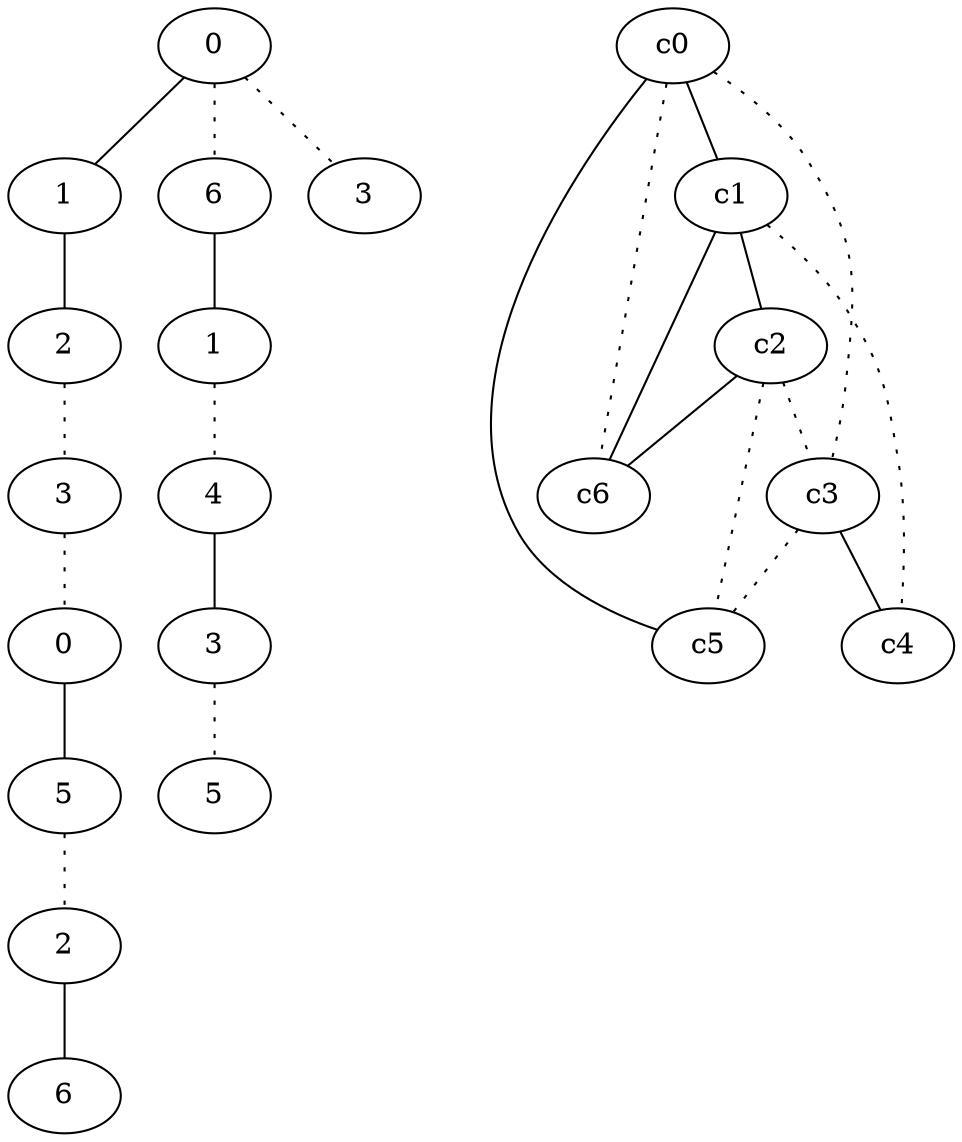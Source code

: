graph {
a0[label=0];
a1[label=1];
a2[label=2];
a3[label=3];
a4[label=0];
a5[label=5];
a6[label=2];
a7[label=6];
a8[label=6];
a9[label=1];
a10[label=4];
a11[label=3];
a12[label=5];
a13[label=3];
a0 -- a1;
a0 -- a8 [style=dotted];
a0 -- a13 [style=dotted];
a1 -- a2;
a2 -- a3 [style=dotted];
a3 -- a4 [style=dotted];
a4 -- a5;
a5 -- a6 [style=dotted];
a6 -- a7;
a8 -- a9;
a9 -- a10 [style=dotted];
a10 -- a11;
a11 -- a12 [style=dotted];
c0 -- c1;
c0 -- c3 [style=dotted];
c0 -- c5;
c0 -- c6 [style=dotted];
c1 -- c2;
c1 -- c4 [style=dotted];
c1 -- c6;
c2 -- c3 [style=dotted];
c2 -- c5 [style=dotted];
c2 -- c6;
c3 -- c4;
c3 -- c5 [style=dotted];
}
